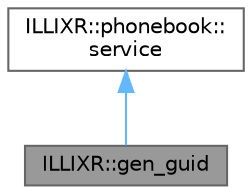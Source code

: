 digraph "ILLIXR::gen_guid"
{
 // LATEX_PDF_SIZE
  bgcolor="transparent";
  edge [fontname=Helvetica,fontsize=10,labelfontname=Helvetica,labelfontsize=10];
  node [fontname=Helvetica,fontsize=10,shape=box,height=0.2,width=0.4];
  Node1 [id="Node000001",label="ILLIXR::gen_guid",height=0.2,width=0.4,color="gray40", fillcolor="grey60", style="filled", fontcolor="black",tooltip="This class generates unique IDs."];
  Node2 -> Node1 [id="edge1_Node000001_Node000002",dir="back",color="steelblue1",style="solid",tooltip=" "];
  Node2 [id="Node000002",label="ILLIXR::phonebook::\lservice",height=0.2,width=0.4,color="gray40", fillcolor="white", style="filled",URL="$classILLIXR_1_1phonebook_1_1service.html",tooltip="A 'service' that can be registered in the phonebook."];
}
